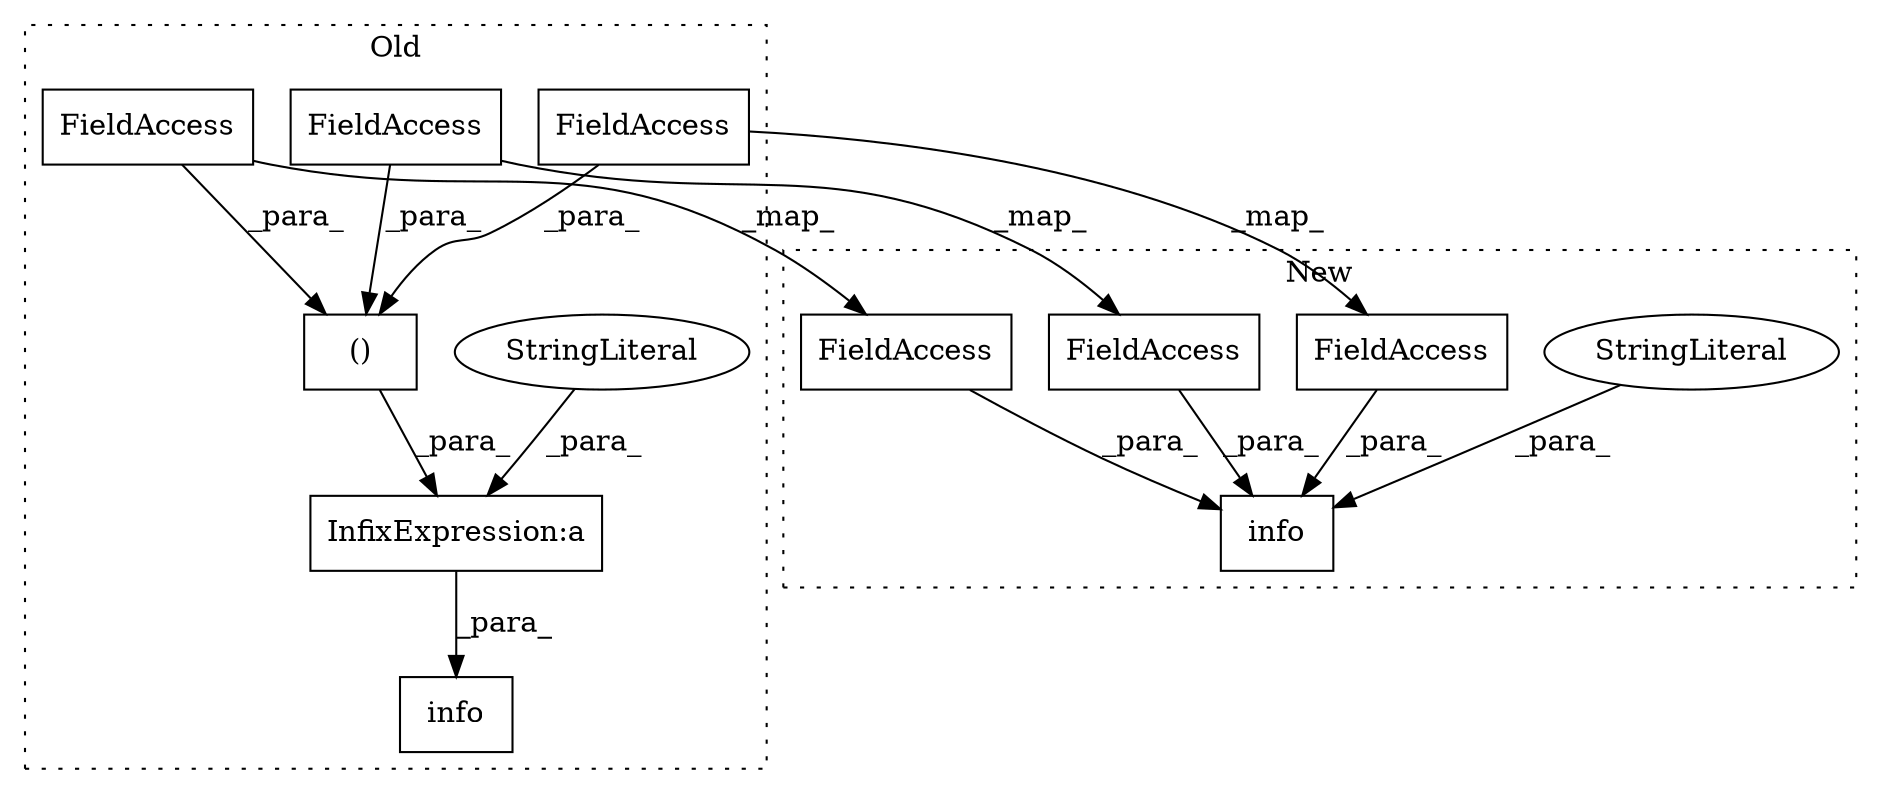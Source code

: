digraph G {
subgraph cluster0 {
1 [label="()" a="106" s="28864" l="159" shape="box"];
4 [label="InfixExpression:a" a="27" s="28856" l="8" shape="box"];
5 [label="StringLiteral" a="45" s="28743" l="113" shape="ellipse"];
6 [label="info" a="32" s="28738,29023" l="5,2" shape="box"];
8 [label="FieldAccess" a="22" s="28966" l="7" shape="box"];
10 [label="FieldAccess" a="22" s="28864" l="12" shape="box"];
11 [label="FieldAccess" a="22" s="28986" l="11" shape="box"];
label = "Old";
style="dotted";
}
subgraph cluster1 {
2 [label="info" a="32" s="28721,28927" l="5,1" shape="box"];
3 [label="StringLiteral" a="45" s="28726" l="113" shape="ellipse"];
7 [label="FieldAccess" a="22" s="28894" l="7" shape="box"];
9 [label="FieldAccess" a="22" s="28840" l="12" shape="box"];
12 [label="FieldAccess" a="22" s="28902" l="11" shape="box"];
label = "New";
style="dotted";
}
1 -> 4 [label="_para_"];
3 -> 2 [label="_para_"];
4 -> 6 [label="_para_"];
5 -> 4 [label="_para_"];
7 -> 2 [label="_para_"];
8 -> 1 [label="_para_"];
8 -> 7 [label="_map_"];
9 -> 2 [label="_para_"];
10 -> 9 [label="_map_"];
10 -> 1 [label="_para_"];
11 -> 12 [label="_map_"];
11 -> 1 [label="_para_"];
12 -> 2 [label="_para_"];
}